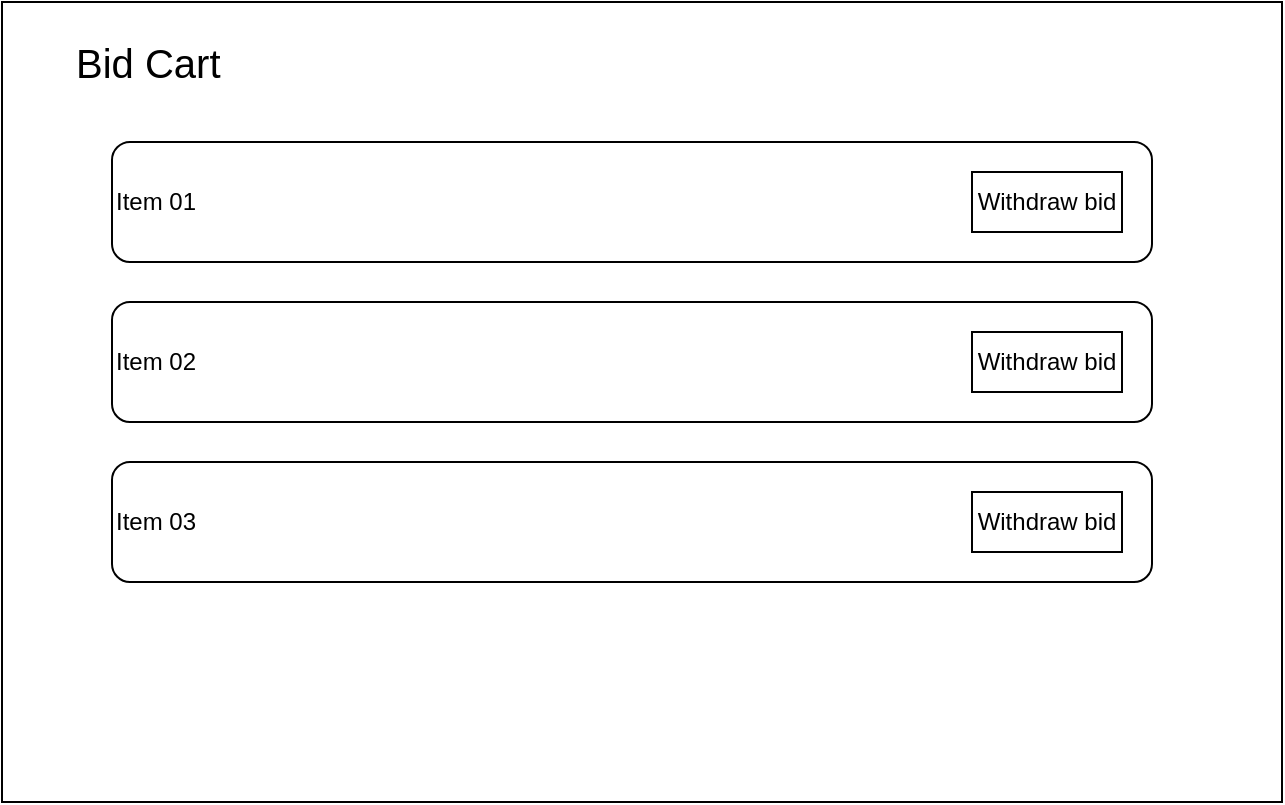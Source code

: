 <mxfile version="21.5.2" type="github">
  <diagram name="Page-1" id="Yy_J_-YndW3yiRkKKnbh">
    <mxGraphModel dx="1434" dy="739" grid="1" gridSize="10" guides="1" tooltips="1" connect="1" arrows="1" fold="1" page="1" pageScale="1" pageWidth="850" pageHeight="1100" math="0" shadow="0">
      <root>
        <mxCell id="0" />
        <mxCell id="1" parent="0" />
        <mxCell id="4LKmU8iJrI4_9odmUGQE-1" value="" style="rounded=0;whiteSpace=wrap;html=1;fillColor=none;" vertex="1" parent="1">
          <mxGeometry x="105" y="130" width="640" height="400" as="geometry" />
        </mxCell>
        <mxCell id="4LKmU8iJrI4_9odmUGQE-2" value="Item 01" style="rounded=1;whiteSpace=wrap;html=1;align=left;" vertex="1" parent="1">
          <mxGeometry x="160" y="200" width="520" height="60" as="geometry" />
        </mxCell>
        <mxCell id="4LKmU8iJrI4_9odmUGQE-3" value="Withdraw bid" style="rounded=0;whiteSpace=wrap;html=1;" vertex="1" parent="1">
          <mxGeometry x="590" y="215" width="75" height="30" as="geometry" />
        </mxCell>
        <mxCell id="4LKmU8iJrI4_9odmUGQE-6" value="Item 02" style="rounded=1;whiteSpace=wrap;html=1;align=left;" vertex="1" parent="1">
          <mxGeometry x="160" y="280" width="520" height="60" as="geometry" />
        </mxCell>
        <mxCell id="4LKmU8iJrI4_9odmUGQE-7" value="Item 03" style="rounded=1;whiteSpace=wrap;html=1;align=left;" vertex="1" parent="1">
          <mxGeometry x="160" y="360" width="520" height="60" as="geometry" />
        </mxCell>
        <mxCell id="4LKmU8iJrI4_9odmUGQE-8" value="Withdraw bid" style="rounded=0;whiteSpace=wrap;html=1;" vertex="1" parent="1">
          <mxGeometry x="590" y="295" width="75" height="30" as="geometry" />
        </mxCell>
        <mxCell id="4LKmU8iJrI4_9odmUGQE-9" value="Withdraw bid" style="rounded=0;whiteSpace=wrap;html=1;" vertex="1" parent="1">
          <mxGeometry x="590" y="375" width="75" height="30" as="geometry" />
        </mxCell>
        <mxCell id="4LKmU8iJrI4_9odmUGQE-10" value="&lt;div&gt;Bid Cart&lt;/div&gt;" style="rounded=0;whiteSpace=wrap;html=1;fillColor=none;strokeColor=none;fontSize=20;align=left;" vertex="1" parent="1">
          <mxGeometry x="140" y="130" width="190" height="60" as="geometry" />
        </mxCell>
      </root>
    </mxGraphModel>
  </diagram>
</mxfile>
